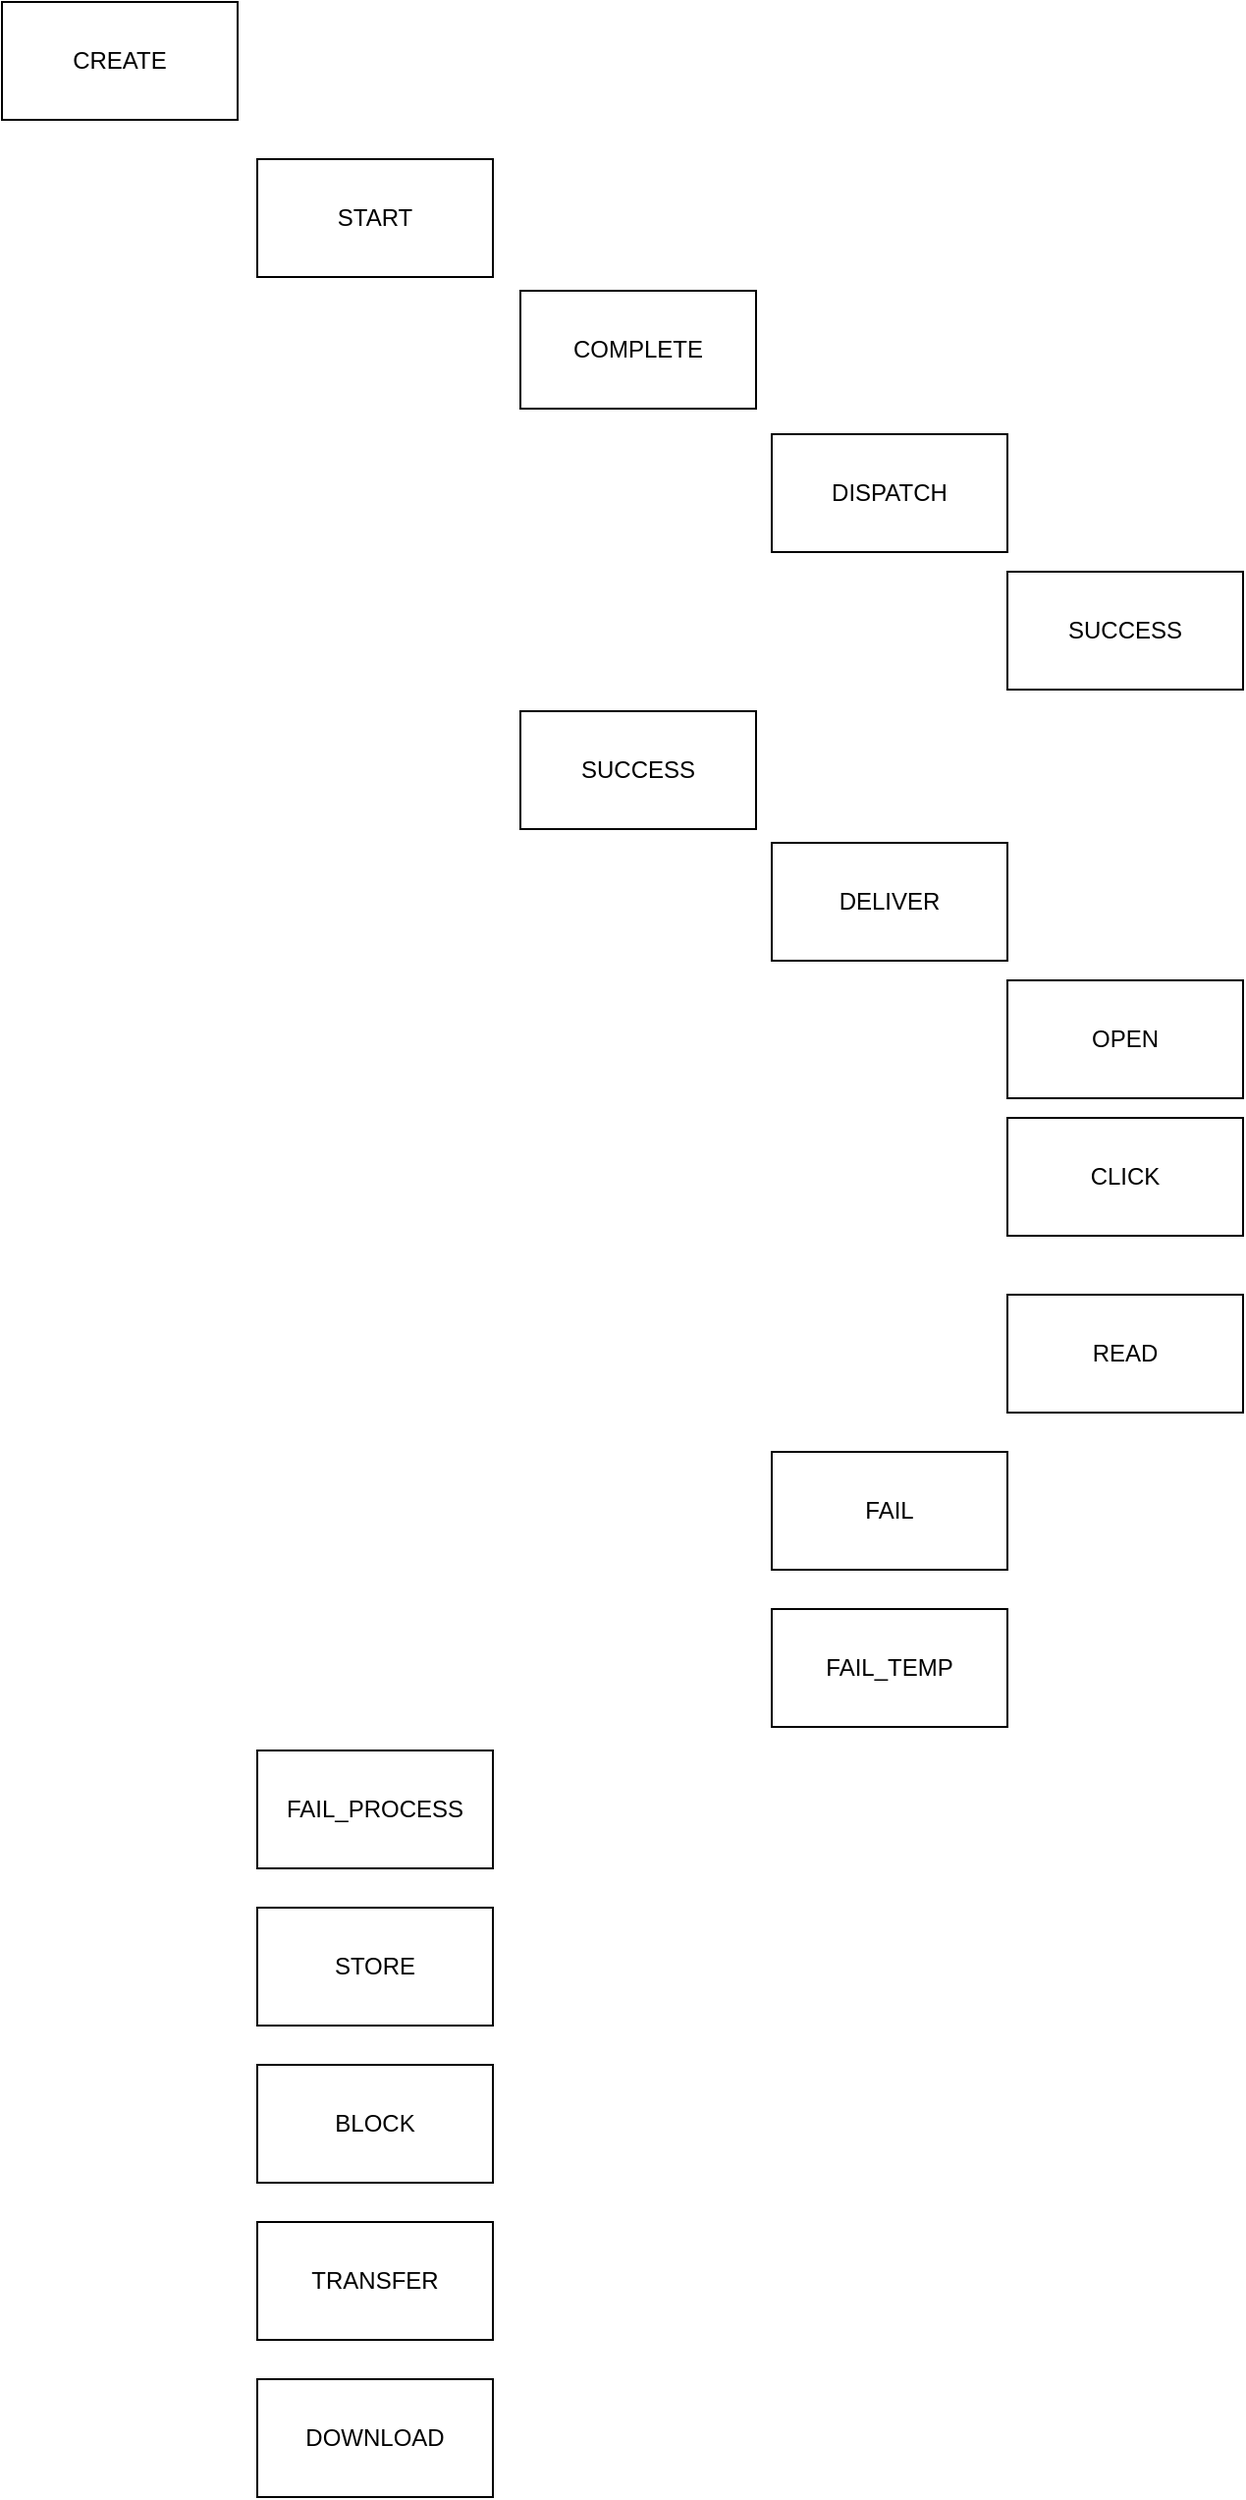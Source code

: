 <mxfile version="24.7.6">
  <diagram name="Página-1" id="w4rbYeL6z8OSnYXnIDwE">
    <mxGraphModel dx="3200" dy="2409" grid="1" gridSize="10" guides="1" tooltips="1" connect="1" arrows="1" fold="1" page="1" pageScale="1" pageWidth="827" pageHeight="1169" math="0" shadow="0">
      <root>
        <mxCell id="0" />
        <mxCell id="1" parent="0" />
        <mxCell id="anRWwf_jCFBYP0T0LSe1-1" value="CREATE" style="rounded=0;whiteSpace=wrap;html=1;" vertex="1" parent="1">
          <mxGeometry x="90" y="-80" width="120" height="60" as="geometry" />
        </mxCell>
        <mxCell id="anRWwf_jCFBYP0T0LSe1-2" value="START" style="rounded=0;whiteSpace=wrap;html=1;" vertex="1" parent="1">
          <mxGeometry x="220" width="120" height="60" as="geometry" />
        </mxCell>
        <mxCell id="anRWwf_jCFBYP0T0LSe1-3" value="COMPLETE" style="rounded=0;whiteSpace=wrap;html=1;" vertex="1" parent="1">
          <mxGeometry x="354" y="67" width="120" height="60" as="geometry" />
        </mxCell>
        <mxCell id="anRWwf_jCFBYP0T0LSe1-4" value="SUCCESS" style="rounded=0;whiteSpace=wrap;html=1;" vertex="1" parent="1">
          <mxGeometry x="354" y="281" width="120" height="60" as="geometry" />
        </mxCell>
        <mxCell id="anRWwf_jCFBYP0T0LSe1-5" value="DELIVER" style="rounded=0;whiteSpace=wrap;html=1;" vertex="1" parent="1">
          <mxGeometry x="482" y="348" width="120" height="60" as="geometry" />
        </mxCell>
        <mxCell id="anRWwf_jCFBYP0T0LSe1-6" value="DISPATCH" style="rounded=0;whiteSpace=wrap;html=1;" vertex="1" parent="1">
          <mxGeometry x="482" y="140" width="120" height="60" as="geometry" />
        </mxCell>
        <mxCell id="anRWwf_jCFBYP0T0LSe1-7" value="OPEN" style="rounded=0;whiteSpace=wrap;html=1;" vertex="1" parent="1">
          <mxGeometry x="602" y="418" width="120" height="60" as="geometry" />
        </mxCell>
        <mxCell id="anRWwf_jCFBYP0T0LSe1-8" value="FAIL" style="rounded=0;whiteSpace=wrap;html=1;" vertex="1" parent="1">
          <mxGeometry x="482" y="658" width="120" height="60" as="geometry" />
        </mxCell>
        <mxCell id="anRWwf_jCFBYP0T0LSe1-10" value="BLOCK" style="rounded=0;whiteSpace=wrap;html=1;" vertex="1" parent="1">
          <mxGeometry x="220" y="970" width="120" height="60" as="geometry" />
        </mxCell>
        <mxCell id="anRWwf_jCFBYP0T0LSe1-11" value="SUCCESS" style="rounded=0;whiteSpace=wrap;html=1;" vertex="1" parent="1">
          <mxGeometry x="602" y="210" width="120" height="60" as="geometry" />
        </mxCell>
        <mxCell id="anRWwf_jCFBYP0T0LSe1-12" value="TRANSFER" style="rounded=0;whiteSpace=wrap;html=1;" vertex="1" parent="1">
          <mxGeometry x="220" y="1050" width="120" height="60" as="geometry" />
        </mxCell>
        <mxCell id="anRWwf_jCFBYP0T0LSe1-13" value="FAIL_PROCESS" style="rounded=0;whiteSpace=wrap;html=1;" vertex="1" parent="1">
          <mxGeometry x="220" y="810" width="120" height="60" as="geometry" />
        </mxCell>
        <mxCell id="anRWwf_jCFBYP0T0LSe1-14" value="STORE" style="rounded=0;whiteSpace=wrap;html=1;" vertex="1" parent="1">
          <mxGeometry x="220" y="890" width="120" height="60" as="geometry" />
        </mxCell>
        <mxCell id="anRWwf_jCFBYP0T0LSe1-15" value="DOWNLOAD" style="rounded=0;whiteSpace=wrap;html=1;" vertex="1" parent="1">
          <mxGeometry x="220" y="1130" width="120" height="60" as="geometry" />
        </mxCell>
        <mxCell id="anRWwf_jCFBYP0T0LSe1-16" value="CLICK" style="rounded=0;whiteSpace=wrap;html=1;" vertex="1" parent="1">
          <mxGeometry x="602" y="488" width="120" height="60" as="geometry" />
        </mxCell>
        <mxCell id="anRWwf_jCFBYP0T0LSe1-17" value="READ" style="rounded=0;whiteSpace=wrap;html=1;" vertex="1" parent="1">
          <mxGeometry x="602" y="578" width="120" height="60" as="geometry" />
        </mxCell>
        <mxCell id="anRWwf_jCFBYP0T0LSe1-18" value="FAIL_TEMP" style="rounded=0;whiteSpace=wrap;html=1;" vertex="1" parent="1">
          <mxGeometry x="482" y="738" width="120" height="60" as="geometry" />
        </mxCell>
      </root>
    </mxGraphModel>
  </diagram>
</mxfile>
